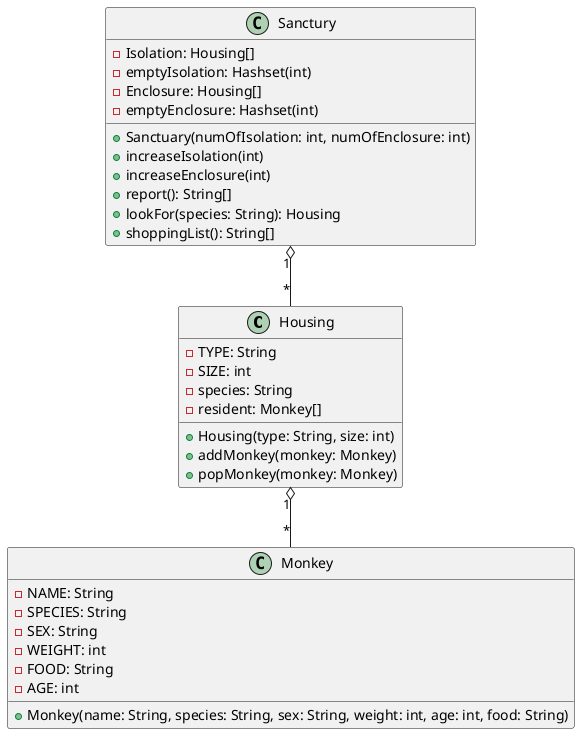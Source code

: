 @startuml
class Housing {
-TYPE: String
-SIZE: int
-species: String
-resident: Monkey[]
+Housing(type: String, size: int)
+addMonkey(monkey: Monkey)
+popMonkey(monkey: Monkey)
}

class Monkey {
-NAME: String
-SPECIES: String
-SEX: String
-WEIGHT: int
-FOOD: String
-AGE: int
+Monkey(name: String, species: String, sex: String, weight: int, age: int, food: String)
}

class Sanctury {
-Isolation: Housing[]
-{field} emptyIsolation: Hashset(int)
-Enclosure: Housing[]
-{field} emptyEnclosure: Hashset(int)
+Sanctuary(numOfIsolation: int, numOfEnclosure: int)
+increaseIsolation(int)
+increaseEnclosure(int)
+report(): String[]
+lookFor(species: String): Housing
+shoppingList(): String[]
}

Housing "1" o-- "*" Monkey
Sanctury "1" o-- "*" Housing
@enduml